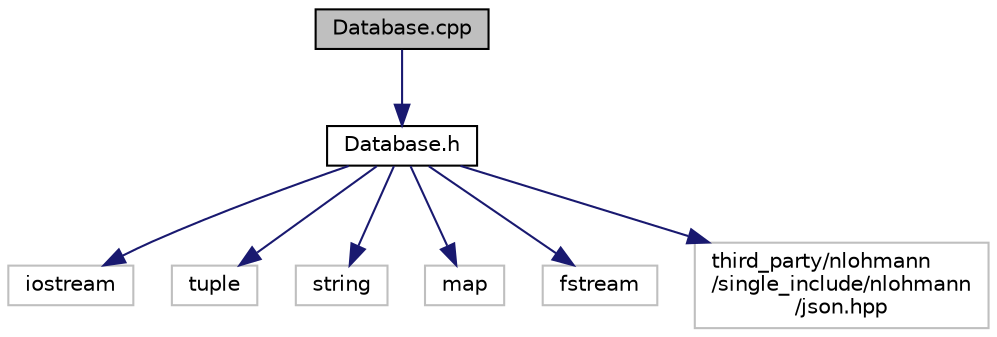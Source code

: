 digraph "Database.cpp"
{
 // LATEX_PDF_SIZE
  edge [fontname="Helvetica",fontsize="10",labelfontname="Helvetica",labelfontsize="10"];
  node [fontname="Helvetica",fontsize="10",shape=record];
  Node1 [label="Database.cpp",height=0.2,width=0.4,color="black", fillcolor="grey75", style="filled", fontcolor="black",tooltip="This file contains the definitions for Database.h."];
  Node1 -> Node2 [color="midnightblue",fontsize="10",style="solid",fontname="Helvetica"];
  Node2 [label="Database.h",height=0.2,width=0.4,color="black", fillcolor="white", style="filled",URL="$_database_8h.html",tooltip="This header includes the Database class. It implements a singleton and will only have 1 instance at a..."];
  Node2 -> Node3 [color="midnightblue",fontsize="10",style="solid",fontname="Helvetica"];
  Node3 [label="iostream",height=0.2,width=0.4,color="grey75", fillcolor="white", style="filled",tooltip=" "];
  Node2 -> Node4 [color="midnightblue",fontsize="10",style="solid",fontname="Helvetica"];
  Node4 [label="tuple",height=0.2,width=0.4,color="grey75", fillcolor="white", style="filled",tooltip=" "];
  Node2 -> Node5 [color="midnightblue",fontsize="10",style="solid",fontname="Helvetica"];
  Node5 [label="string",height=0.2,width=0.4,color="grey75", fillcolor="white", style="filled",tooltip=" "];
  Node2 -> Node6 [color="midnightblue",fontsize="10",style="solid",fontname="Helvetica"];
  Node6 [label="map",height=0.2,width=0.4,color="grey75", fillcolor="white", style="filled",tooltip=" "];
  Node2 -> Node7 [color="midnightblue",fontsize="10",style="solid",fontname="Helvetica"];
  Node7 [label="fstream",height=0.2,width=0.4,color="grey75", fillcolor="white", style="filled",tooltip=" "];
  Node2 -> Node8 [color="midnightblue",fontsize="10",style="solid",fontname="Helvetica"];
  Node8 [label="third_party/nlohmann\l/single_include/nlohmann\l/json.hpp",height=0.2,width=0.4,color="grey75", fillcolor="white", style="filled",tooltip=" "];
}
